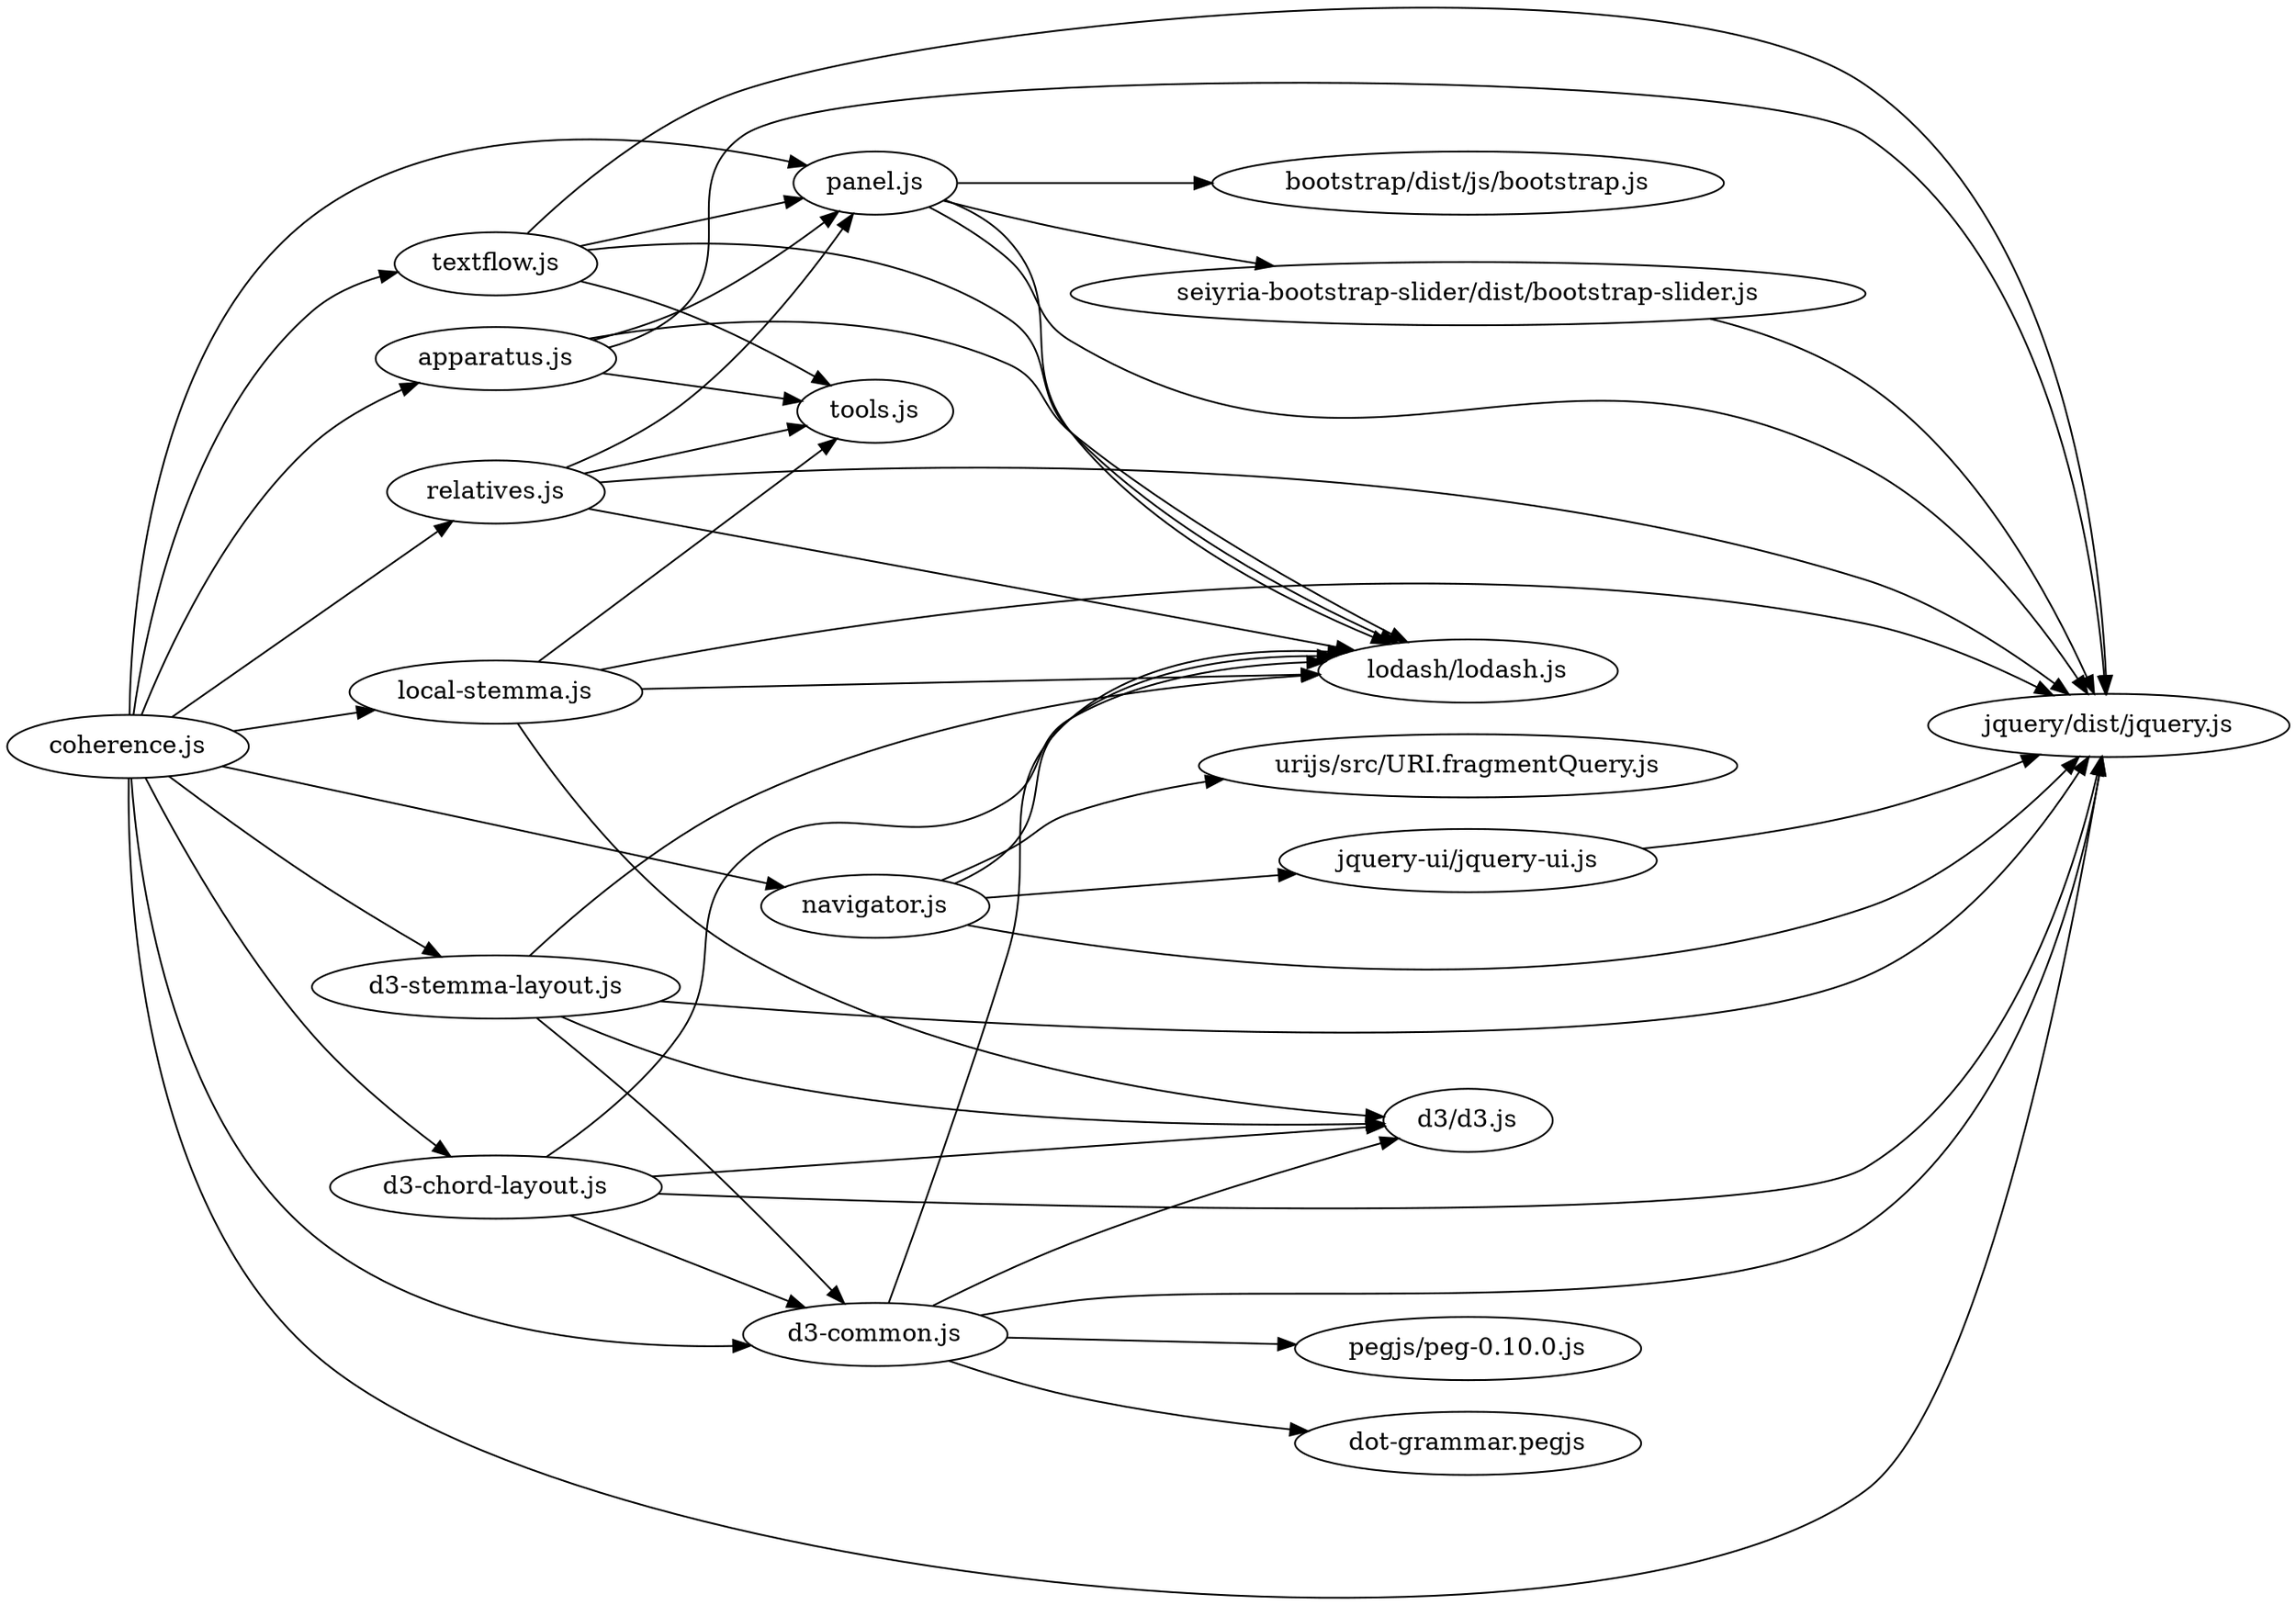 digraph G {
graph [rankdir="LR"]
  "bootstrap/dist/js/bootstrap.js";
  "d3/d3.js";
  "jquery-ui/jquery-ui.js";
  "jquery/dist/jquery.js";
  "lodash/lodash.js";
  "pegjs/peg-0.10.0.js";
  "seiyria-bootstrap-slider/dist/bootstrap-slider.js";
  "urijs/src/URI.fragmentQuery.js";
  "apparatus.js";
  "panel.js";
  "tools.js";
  "coherence.js";
  "d3-chord-layout.js";
  "d3-common.js";
  "d3-stemma-layout.js";
  "local-stemma.js";
  "navigator.js";
  "relatives.js";
  "textflow.js";
  "dot-grammar.pegjs";
  "jquery-ui/jquery-ui.js" -> "jquery/dist/jquery.js";
  "seiyria-bootstrap-slider/dist/bootstrap-slider.js" -> "jquery/dist/jquery.js";
  "apparatus.js" -> "jquery/dist/jquery.js";
  "apparatus.js" -> "lodash/lodash.js";
  "apparatus.js" -> "panel.js";
  "apparatus.js" -> "tools.js";
  "coherence.js" -> "jquery/dist/jquery.js";
  "coherence.js" -> "apparatus.js";
  "coherence.js" -> "d3-chord-layout.js";
  "coherence.js" -> "d3-common.js";
  "coherence.js" -> "d3-stemma-layout.js";
  "coherence.js" -> "local-stemma.js";
  "coherence.js" -> "navigator.js";
  "coherence.js" -> "panel.js";
  "coherence.js" -> "relatives.js";
  "coherence.js" -> "textflow.js";
  "d3-chord-layout.js" -> "d3/d3.js";
  "d3-chord-layout.js" -> "jquery/dist/jquery.js";
  "d3-chord-layout.js" -> "lodash/lodash.js";
  "d3-chord-layout.js" -> "d3-common.js";
  "d3-common.js" -> "d3/d3.js";
  "d3-common.js" -> "jquery/dist/jquery.js";
  "d3-common.js" -> "lodash/lodash.js";
  "d3-common.js" -> "pegjs/peg-0.10.0.js";
  "d3-common.js" -> "dot-grammar.pegjs";
  "d3-stemma-layout.js" -> "d3/d3.js";
  "d3-stemma-layout.js" -> "jquery/dist/jquery.js";
  "d3-stemma-layout.js" -> "lodash/lodash.js";
  "d3-stemma-layout.js" -> "d3-common.js";
  "local-stemma.js" -> "d3/d3.js";
  "local-stemma.js" -> "jquery/dist/jquery.js";
  "local-stemma.js" -> "lodash/lodash.js";
  "local-stemma.js" -> "tools.js";
  "navigator.js" -> "jquery-ui/jquery-ui.js";
  "navigator.js" -> "jquery/dist/jquery.js";
  "navigator.js" -> "lodash/lodash.js";
  "navigator.js" -> "urijs/src/URI.fragmentQuery.js";
  "panel.js" -> "bootstrap/dist/js/bootstrap.js";
  "panel.js" -> "jquery/dist/jquery.js";
  "panel.js" -> "lodash/lodash.js";
  "panel.js" -> "seiyria-bootstrap-slider/dist/bootstrap-slider.js";
  "relatives.js" -> "jquery/dist/jquery.js";
  "relatives.js" -> "lodash/lodash.js";
  "relatives.js" -> "panel.js";
  "relatives.js" -> "tools.js";
  "textflow.js" -> "jquery/dist/jquery.js";
  "textflow.js" -> "lodash/lodash.js";
  "textflow.js" -> "panel.js";
  "textflow.js" -> "tools.js";
}
